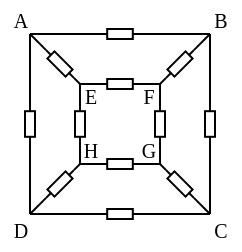 <mxfile version="16.5.1" type="device"><diagram id="Es7kgQwudcgMfyA0_Lp1" name="第 1 页"><mxGraphModel dx="217" dy="157" grid="1" gridSize="5" guides="1" tooltips="1" connect="1" arrows="1" fold="1" page="1" pageScale="1" pageWidth="827" pageHeight="1169" math="0" shadow="0"><root><mxCell id="0"/><mxCell id="1" parent="0"/><mxCell id="WluSy2uHCJk-SI_EDkfN-1" value="" style="pointerEvents=1;verticalLabelPosition=bottom;shadow=0;dashed=0;align=center;html=1;verticalAlign=top;shape=mxgraph.electrical.resistors.resistor_1;rotation=0;" vertex="1" parent="1"><mxGeometry x="380" y="202.5" width="20" height="5" as="geometry"/></mxCell><mxCell id="WluSy2uHCJk-SI_EDkfN-3" value="" style="pointerEvents=1;verticalLabelPosition=bottom;shadow=0;dashed=0;align=center;html=1;verticalAlign=top;shape=mxgraph.electrical.resistors.resistor_1;rotation=0;" vertex="1" parent="1"><mxGeometry x="380" y="292.5" width="20" height="5" as="geometry"/></mxCell><mxCell id="WluSy2uHCJk-SI_EDkfN-4" value="" style="pointerEvents=1;verticalLabelPosition=bottom;shadow=0;dashed=0;align=center;html=1;verticalAlign=top;shape=mxgraph.electrical.resistors.resistor_1;rotation=90;" vertex="1" parent="1"><mxGeometry x="425" y="247.5" width="20" height="5" as="geometry"/></mxCell><mxCell id="WluSy2uHCJk-SI_EDkfN-5" value="" style="pointerEvents=1;verticalLabelPosition=bottom;shadow=0;dashed=0;align=center;html=1;verticalAlign=top;shape=mxgraph.electrical.resistors.resistor_1;rotation=90;" vertex="1" parent="1"><mxGeometry x="335" y="247.5" width="20" height="5" as="geometry"/></mxCell><mxCell id="WluSy2uHCJk-SI_EDkfN-6" value="" style="endArrow=none;html=1;rounded=0;entryX=1;entryY=0.5;entryDx=0;entryDy=0;entryPerimeter=0;" edge="1" parent="1" target="WluSy2uHCJk-SI_EDkfN-1"><mxGeometry width="50" height="50" relative="1" as="geometry"><mxPoint x="435" y="205" as="sourcePoint"/><mxPoint x="415" y="220" as="targetPoint"/></mxGeometry></mxCell><mxCell id="WluSy2uHCJk-SI_EDkfN-7" value="" style="endArrow=none;html=1;rounded=0;exitX=0;exitY=0.5;exitDx=0;exitDy=0;exitPerimeter=0;" edge="1" parent="1" source="WluSy2uHCJk-SI_EDkfN-4"><mxGeometry width="50" height="50" relative="1" as="geometry"><mxPoint x="375" y="260" as="sourcePoint"/><mxPoint x="435" y="205" as="targetPoint"/></mxGeometry></mxCell><mxCell id="WluSy2uHCJk-SI_EDkfN-8" value="" style="endArrow=none;html=1;rounded=0;entryX=0;entryY=0.5;entryDx=0;entryDy=0;entryPerimeter=0;" edge="1" parent="1" target="WluSy2uHCJk-SI_EDkfN-1"><mxGeometry width="50" height="50" relative="1" as="geometry"><mxPoint x="345" y="205" as="sourcePoint"/><mxPoint x="385" y="205" as="targetPoint"/></mxGeometry></mxCell><mxCell id="WluSy2uHCJk-SI_EDkfN-9" value="" style="endArrow=none;html=1;rounded=0;exitX=0;exitY=0.5;exitDx=0;exitDy=0;exitPerimeter=0;" edge="1" parent="1" source="WluSy2uHCJk-SI_EDkfN-5"><mxGeometry width="50" height="50" relative="1" as="geometry"><mxPoint x="370" y="260" as="sourcePoint"/><mxPoint x="345" y="205" as="targetPoint"/></mxGeometry></mxCell><mxCell id="WluSy2uHCJk-SI_EDkfN-10" value="" style="endArrow=none;html=1;rounded=0;exitX=1;exitY=0.5;exitDx=0;exitDy=0;exitPerimeter=0;" edge="1" parent="1" source="WluSy2uHCJk-SI_EDkfN-5"><mxGeometry width="50" height="50" relative="1" as="geometry"><mxPoint x="365" y="280" as="sourcePoint"/><mxPoint x="345" y="295" as="targetPoint"/></mxGeometry></mxCell><mxCell id="WluSy2uHCJk-SI_EDkfN-11" value="" style="endArrow=none;html=1;rounded=0;entryX=0;entryY=0.5;entryDx=0;entryDy=0;entryPerimeter=0;" edge="1" parent="1" target="WluSy2uHCJk-SI_EDkfN-3"><mxGeometry width="50" height="50" relative="1" as="geometry"><mxPoint x="345" y="295" as="sourcePoint"/><mxPoint x="415" y="225" as="targetPoint"/></mxGeometry></mxCell><mxCell id="WluSy2uHCJk-SI_EDkfN-12" value="" style="endArrow=none;html=1;rounded=0;exitX=1;exitY=0.5;exitDx=0;exitDy=0;exitPerimeter=0;" edge="1" parent="1" source="WluSy2uHCJk-SI_EDkfN-3"><mxGeometry width="50" height="50" relative="1" as="geometry"><mxPoint x="400" y="310" as="sourcePoint"/><mxPoint x="435" y="295" as="targetPoint"/></mxGeometry></mxCell><mxCell id="WluSy2uHCJk-SI_EDkfN-13" value="" style="endArrow=none;html=1;rounded=0;entryX=1;entryY=0.5;entryDx=0;entryDy=0;entryPerimeter=0;" edge="1" parent="1" target="WluSy2uHCJk-SI_EDkfN-4"><mxGeometry width="50" height="50" relative="1" as="geometry"><mxPoint x="435" y="295" as="sourcePoint"/><mxPoint x="425" y="220" as="targetPoint"/></mxGeometry></mxCell><mxCell id="WluSy2uHCJk-SI_EDkfN-14" value="" style="pointerEvents=1;verticalLabelPosition=bottom;shadow=0;dashed=0;align=center;html=1;verticalAlign=top;shape=mxgraph.electrical.resistors.resistor_1;rotation=0;" vertex="1" parent="1"><mxGeometry x="380" y="227.5" width="20" height="5" as="geometry"/></mxCell><mxCell id="WluSy2uHCJk-SI_EDkfN-15" value="" style="pointerEvents=1;verticalLabelPosition=bottom;shadow=0;dashed=0;align=center;html=1;verticalAlign=top;shape=mxgraph.electrical.resistors.resistor_1;rotation=0;" vertex="1" parent="1"><mxGeometry x="380" y="267.5" width="20" height="5" as="geometry"/></mxCell><mxCell id="WluSy2uHCJk-SI_EDkfN-16" value="" style="pointerEvents=1;verticalLabelPosition=bottom;shadow=0;dashed=0;align=center;html=1;verticalAlign=top;shape=mxgraph.electrical.resistors.resistor_1;rotation=90;" vertex="1" parent="1"><mxGeometry x="400" y="247.5" width="20" height="5" as="geometry"/></mxCell><mxCell id="WluSy2uHCJk-SI_EDkfN-17" value="" style="pointerEvents=1;verticalLabelPosition=bottom;shadow=0;dashed=0;align=center;html=1;verticalAlign=top;shape=mxgraph.electrical.resistors.resistor_1;rotation=90;" vertex="1" parent="1"><mxGeometry x="360" y="247.5" width="20" height="5" as="geometry"/></mxCell><mxCell id="WluSy2uHCJk-SI_EDkfN-18" value="" style="endArrow=none;html=1;rounded=0;entryX=1;entryY=0.5;entryDx=0;entryDy=0;entryPerimeter=0;" edge="1" parent="1" target="WluSy2uHCJk-SI_EDkfN-14"><mxGeometry width="50" height="50" relative="1" as="geometry"><mxPoint x="410" y="230" as="sourcePoint"/><mxPoint x="425" y="242.5" as="targetPoint"/></mxGeometry></mxCell><mxCell id="WluSy2uHCJk-SI_EDkfN-19" value="" style="endArrow=none;html=1;rounded=0;exitX=0;exitY=0.5;exitDx=0;exitDy=0;exitPerimeter=0;" edge="1" parent="1" source="WluSy2uHCJk-SI_EDkfN-16"><mxGeometry width="50" height="50" relative="1" as="geometry"><mxPoint x="385" y="282.5" as="sourcePoint"/><mxPoint x="410" y="230" as="targetPoint"/></mxGeometry></mxCell><mxCell id="WluSy2uHCJk-SI_EDkfN-20" value="" style="endArrow=none;html=1;rounded=0;entryX=0;entryY=0.5;entryDx=0;entryDy=0;entryPerimeter=0;" edge="1" parent="1" target="WluSy2uHCJk-SI_EDkfN-14"><mxGeometry width="50" height="50" relative="1" as="geometry"><mxPoint x="370" y="230" as="sourcePoint"/><mxPoint x="395" y="227.5" as="targetPoint"/></mxGeometry></mxCell><mxCell id="WluSy2uHCJk-SI_EDkfN-21" value="" style="endArrow=none;html=1;rounded=0;exitX=0;exitY=0.5;exitDx=0;exitDy=0;exitPerimeter=0;" edge="1" parent="1" source="WluSy2uHCJk-SI_EDkfN-17"><mxGeometry width="50" height="50" relative="1" as="geometry"><mxPoint x="380" y="282.5" as="sourcePoint"/><mxPoint x="370" y="230" as="targetPoint"/></mxGeometry></mxCell><mxCell id="WluSy2uHCJk-SI_EDkfN-22" value="" style="endArrow=none;html=1;rounded=0;exitX=1;exitY=0.5;exitDx=0;exitDy=0;exitPerimeter=0;" edge="1" parent="1" source="WluSy2uHCJk-SI_EDkfN-17"><mxGeometry width="50" height="50" relative="1" as="geometry"><mxPoint x="375" y="302.5" as="sourcePoint"/><mxPoint x="370" y="270" as="targetPoint"/></mxGeometry></mxCell><mxCell id="WluSy2uHCJk-SI_EDkfN-23" value="" style="endArrow=none;html=1;rounded=0;entryX=0;entryY=0.5;entryDx=0;entryDy=0;entryPerimeter=0;" edge="1" parent="1" target="WluSy2uHCJk-SI_EDkfN-15"><mxGeometry width="50" height="50" relative="1" as="geometry"><mxPoint x="370" y="270" as="sourcePoint"/><mxPoint x="425" y="247.5" as="targetPoint"/></mxGeometry></mxCell><mxCell id="WluSy2uHCJk-SI_EDkfN-24" value="" style="endArrow=none;html=1;rounded=0;exitX=1;exitY=0.5;exitDx=0;exitDy=0;exitPerimeter=0;" edge="1" parent="1" source="WluSy2uHCJk-SI_EDkfN-15"><mxGeometry width="50" height="50" relative="1" as="geometry"><mxPoint x="410" y="317.5" as="sourcePoint"/><mxPoint x="410" y="270" as="targetPoint"/></mxGeometry></mxCell><mxCell id="WluSy2uHCJk-SI_EDkfN-25" value="" style="endArrow=none;html=1;rounded=0;entryX=1;entryY=0.5;entryDx=0;entryDy=0;entryPerimeter=0;" edge="1" parent="1" target="WluSy2uHCJk-SI_EDkfN-16"><mxGeometry width="50" height="50" relative="1" as="geometry"><mxPoint x="410" y="270" as="sourcePoint"/><mxPoint x="435" y="242.5" as="targetPoint"/></mxGeometry></mxCell><mxCell id="WluSy2uHCJk-SI_EDkfN-26" value="" style="pointerEvents=1;verticalLabelPosition=bottom;shadow=0;dashed=0;align=center;html=1;verticalAlign=top;shape=mxgraph.electrical.resistors.resistor_1;rotation=45;" vertex="1" parent="1"><mxGeometry x="350" y="217.5" width="20" height="5" as="geometry"/></mxCell><mxCell id="WluSy2uHCJk-SI_EDkfN-27" value="" style="endArrow=none;html=1;rounded=0;exitX=0;exitY=0.5;exitDx=0;exitDy=0;exitPerimeter=0;" edge="1" parent="1" source="WluSy2uHCJk-SI_EDkfN-26"><mxGeometry width="50" height="50" relative="1" as="geometry"><mxPoint x="355" y="255" as="sourcePoint"/><mxPoint x="345" y="205" as="targetPoint"/></mxGeometry></mxCell><mxCell id="WluSy2uHCJk-SI_EDkfN-28" value="" style="endArrow=none;html=1;rounded=0;entryX=1;entryY=0.5;entryDx=0;entryDy=0;entryPerimeter=0;" edge="1" parent="1" target="WluSy2uHCJk-SI_EDkfN-26"><mxGeometry width="50" height="50" relative="1" as="geometry"><mxPoint x="370" y="230" as="sourcePoint"/><mxPoint x="420" y="205" as="targetPoint"/></mxGeometry></mxCell><mxCell id="WluSy2uHCJk-SI_EDkfN-29" value="" style="pointerEvents=1;verticalLabelPosition=bottom;shadow=0;dashed=0;align=center;html=1;verticalAlign=top;shape=mxgraph.electrical.resistors.resistor_1;rotation=45;" vertex="1" parent="1"><mxGeometry x="410" y="277.5" width="20" height="5" as="geometry"/></mxCell><mxCell id="WluSy2uHCJk-SI_EDkfN-30" value="" style="endArrow=none;html=1;rounded=0;exitX=0;exitY=0.5;exitDx=0;exitDy=0;exitPerimeter=0;" edge="1" parent="1" source="WluSy2uHCJk-SI_EDkfN-29"><mxGeometry width="50" height="50" relative="1" as="geometry"><mxPoint x="407.5" y="317.5" as="sourcePoint"/><mxPoint x="410" y="270" as="targetPoint"/></mxGeometry></mxCell><mxCell id="WluSy2uHCJk-SI_EDkfN-31" value="" style="endArrow=none;html=1;rounded=0;entryX=1;entryY=0.5;entryDx=0;entryDy=0;entryPerimeter=0;" edge="1" parent="1" target="WluSy2uHCJk-SI_EDkfN-29"><mxGeometry width="50" height="50" relative="1" as="geometry"><mxPoint x="435" y="295" as="sourcePoint"/><mxPoint x="472.5" y="267.5" as="targetPoint"/></mxGeometry></mxCell><mxCell id="WluSy2uHCJk-SI_EDkfN-32" value="" style="pointerEvents=1;verticalLabelPosition=bottom;shadow=0;dashed=0;align=center;html=1;verticalAlign=top;shape=mxgraph.electrical.resistors.resistor_1;rotation=-45;" vertex="1" parent="1"><mxGeometry x="410" y="217.5" width="20" height="5" as="geometry"/></mxCell><mxCell id="WluSy2uHCJk-SI_EDkfN-33" value="" style="endArrow=none;html=1;rounded=0;exitX=0;exitY=0.5;exitDx=0;exitDy=0;exitPerimeter=0;" edge="1" parent="1" source="WluSy2uHCJk-SI_EDkfN-32"><mxGeometry width="50" height="50" relative="1" as="geometry"><mxPoint x="411.5" y="275" as="sourcePoint"/><mxPoint x="410" y="230" as="targetPoint"/></mxGeometry></mxCell><mxCell id="WluSy2uHCJk-SI_EDkfN-34" value="" style="endArrow=none;html=1;rounded=0;entryX=1;entryY=0.5;entryDx=0;entryDy=0;entryPerimeter=0;" edge="1" parent="1" target="WluSy2uHCJk-SI_EDkfN-32"><mxGeometry width="50" height="50" relative="1" as="geometry"><mxPoint x="435" y="205" as="sourcePoint"/><mxPoint x="476.5" y="225" as="targetPoint"/></mxGeometry></mxCell><mxCell id="WluSy2uHCJk-SI_EDkfN-35" value="" style="pointerEvents=1;verticalLabelPosition=bottom;shadow=0;dashed=0;align=center;html=1;verticalAlign=top;shape=mxgraph.electrical.resistors.resistor_1;rotation=-225;" vertex="1" parent="1"><mxGeometry x="350" y="277.5" width="20" height="5" as="geometry"/></mxCell><mxCell id="WluSy2uHCJk-SI_EDkfN-36" value="" style="endArrow=none;html=1;rounded=0;exitX=0;exitY=0.5;exitDx=0;exitDy=0;exitPerimeter=0;" edge="1" parent="1" source="WluSy2uHCJk-SI_EDkfN-35"><mxGeometry width="50" height="50" relative="1" as="geometry"><mxPoint x="355" y="320" as="sourcePoint"/><mxPoint x="370" y="270" as="targetPoint"/></mxGeometry></mxCell><mxCell id="WluSy2uHCJk-SI_EDkfN-37" value="" style="endArrow=none;html=1;rounded=0;entryX=1;entryY=0.5;entryDx=0;entryDy=0;entryPerimeter=0;" edge="1" parent="1" target="WluSy2uHCJk-SI_EDkfN-35"><mxGeometry width="50" height="50" relative="1" as="geometry"><mxPoint x="345" y="295" as="sourcePoint"/><mxPoint x="420" y="270" as="targetPoint"/></mxGeometry></mxCell><mxCell id="WluSy2uHCJk-SI_EDkfN-38" value="&lt;font face=&quot;Georgia&quot; style=&quot;font-size: 10px;&quot;&gt;A&lt;/font&gt;" style="text;html=1;resizable=0;autosize=1;align=center;verticalAlign=middle;points=[];fillColor=none;strokeColor=none;rounded=0;fontSize=10;" vertex="1" parent="1"><mxGeometry x="330" y="188" width="20" height="20" as="geometry"/></mxCell><mxCell id="WluSy2uHCJk-SI_EDkfN-39" value="&lt;font face=&quot;Georgia&quot; style=&quot;font-size: 10px;&quot;&gt;B&lt;/font&gt;" style="text;html=1;resizable=0;autosize=1;align=center;verticalAlign=middle;points=[];fillColor=none;strokeColor=none;rounded=0;fontSize=10;" vertex="1" parent="1"><mxGeometry x="430" y="188" width="20" height="20" as="geometry"/></mxCell><mxCell id="WluSy2uHCJk-SI_EDkfN-40" value="&lt;font face=&quot;Georgia&quot; style=&quot;font-size: 10px;&quot;&gt;C&lt;/font&gt;" style="text;html=1;resizable=0;autosize=1;align=center;verticalAlign=middle;points=[];fillColor=none;strokeColor=none;rounded=0;fontSize=10;" vertex="1" parent="1"><mxGeometry x="430" y="293" width="20" height="20" as="geometry"/></mxCell><mxCell id="WluSy2uHCJk-SI_EDkfN-41" value="&lt;font face=&quot;Georgia&quot; style=&quot;font-size: 10px;&quot;&gt;D&lt;/font&gt;" style="text;html=1;resizable=0;autosize=1;align=center;verticalAlign=middle;points=[];fillColor=none;strokeColor=none;rounded=0;fontSize=10;" vertex="1" parent="1"><mxGeometry x="330" y="293" width="20" height="20" as="geometry"/></mxCell><mxCell id="WluSy2uHCJk-SI_EDkfN-42" value="&lt;font face=&quot;Georgia&quot; style=&quot;font-size: 10px;&quot;&gt;E&lt;/font&gt;" style="text;html=1;resizable=0;autosize=1;align=center;verticalAlign=middle;points=[];fillColor=none;strokeColor=none;rounded=0;fontSize=10;" vertex="1" parent="1"><mxGeometry x="365" y="225.5" width="20" height="20" as="geometry"/></mxCell><mxCell id="WluSy2uHCJk-SI_EDkfN-43" value="&lt;font face=&quot;Georgia&quot; style=&quot;font-size: 10px&quot;&gt;F&lt;/font&gt;" style="text;html=1;resizable=0;autosize=1;align=center;verticalAlign=middle;points=[];fillColor=none;strokeColor=none;rounded=0;fontSize=10;" vertex="1" parent="1"><mxGeometry x="394" y="225.5" width="20" height="20" as="geometry"/></mxCell><mxCell id="WluSy2uHCJk-SI_EDkfN-44" value="&lt;font face=&quot;Georgia&quot;&gt;G&lt;/font&gt;" style="text;html=1;resizable=0;autosize=1;align=center;verticalAlign=middle;points=[];fillColor=none;strokeColor=none;rounded=0;fontSize=10;" vertex="1" parent="1"><mxGeometry x="394" y="252.5" width="20" height="20" as="geometry"/></mxCell><mxCell id="WluSy2uHCJk-SI_EDkfN-45" value="&lt;font face=&quot;Georgia&quot;&gt;H&lt;/font&gt;" style="text;html=1;resizable=0;autosize=1;align=center;verticalAlign=middle;points=[];fillColor=none;strokeColor=none;rounded=0;fontSize=10;" vertex="1" parent="1"><mxGeometry x="365" y="252.5" width="20" height="20" as="geometry"/></mxCell></root></mxGraphModel></diagram></mxfile>